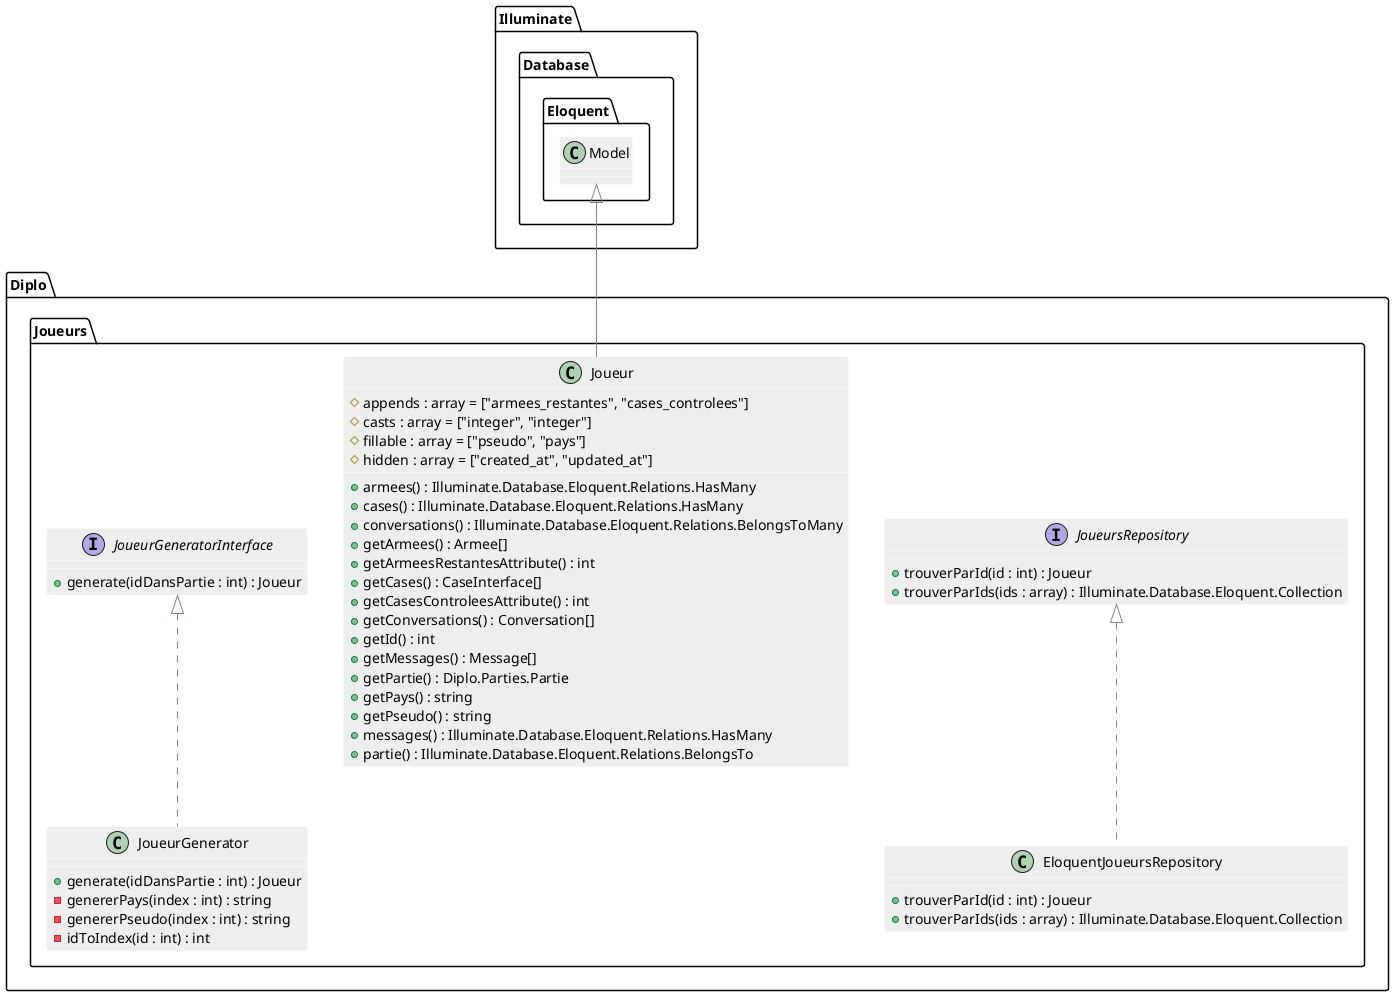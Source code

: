 @startuml

skinparam shadowing false
skinparam stereotypeCBackgroundColor #5B9BD5
' skinparam backgroundColor transparent

skinparam note {
  BackgroundColor #73AE42
  BorderColor #6CA43E
  FontColor white
}

skinparam class {
  BackgroundColor #EEEEEE
  ArrowColor #758A9F
  BorderColor #FFFFFF
}

skinparam sequence {
  ArrowColor #6CA43E

  LifeLineBorderColor #6CA43E
  LifeLineBackgroundColor #73AE42

  ParticipantBorderColor #2E75B5
  ParticipantBackgroundColor #5B9BD5

  ActorBorderColor #2E75B5
  ActorBackgroundColor #5B9BD5

  BoxLineColor #A5A5A5
}

skinparam state {
  BackgroundColor #EEEEEE
  ArrowColor #758A9F
  BorderColor #9E9E9E
}

skinparam usecase {
  BackgroundColor #EEEEEE
  BorderColor #9E9E9E

  ArrowColor #6CA43E
  ActorBorderColor #6CA43E
}

skinparam component {
  BackgroundColor #EEEEEE
  ArrowColor #758A9F
  BorderColor #9E9E9E
}

skinparam node {
  BackgroundColor #FFFFFF
  ArrowColor #758A9F
  BorderColor #9E9E9E
}

skinparam database {
  BackgroundColor #EEEEEE
  ArrowColor #758A9F
  BorderColor #9E9E9E
}
class Diplo.Joueurs.EloquentJoueursRepository {
    +trouverParId(id : int) : Joueur
    +trouverParIds(ids : array) : Illuminate.Database.Eloquent.Collection
}
class Diplo.Joueurs.EloquentJoueursRepository implements Diplo.Joueurs.JoueursRepository
interface Diplo.Joueurs.JoueursRepository {
    +trouverParId(id : int) : Joueur
    +trouverParIds(ids : array) : Illuminate.Database.Eloquent.Collection
}
class Diplo.Joueurs.Joueur {
    #appends : array = ["armees_restantes", "cases_controlees"]
    #casts : array = ["integer", "integer"]
    #fillable : array = ["pseudo", "pays"]
    #hidden : array = ["created_at", "updated_at"]
    +armees() : Illuminate.Database.Eloquent.Relations.HasMany
    +cases() : Illuminate.Database.Eloquent.Relations.HasMany
    +conversations() : Illuminate.Database.Eloquent.Relations.BelongsToMany
    +getArmees() : Armee[]
    +getArmeesRestantesAttribute() : int
    +getCases() : CaseInterface[]
    +getCasesControleesAttribute() : int
    +getConversations() : Conversation[]
    +getId() : int
    +getMessages() : Message[]
    +getPartie() : Diplo.Parties.Partie
    +getPays() : string
    +getPseudo() : string
    +messages() : Illuminate.Database.Eloquent.Relations.HasMany
    +partie() : Illuminate.Database.Eloquent.Relations.BelongsTo
}
class Diplo.Joueurs.Joueur extends Illuminate.Database.Eloquent.Model
interface Diplo.Joueurs.JoueurGeneratorInterface {
    +generate(idDansPartie : int) : Joueur
}
class Diplo.Joueurs.JoueurGenerator {
    +generate(idDansPartie : int) : Joueur
    -genererPays(index : int) : string
    -genererPseudo(index : int) : string
    -idToIndex(id : int) : int
}
class Diplo.Joueurs.JoueurGenerator implements Diplo.Joueurs.JoueurGeneratorInterface
@enduml
